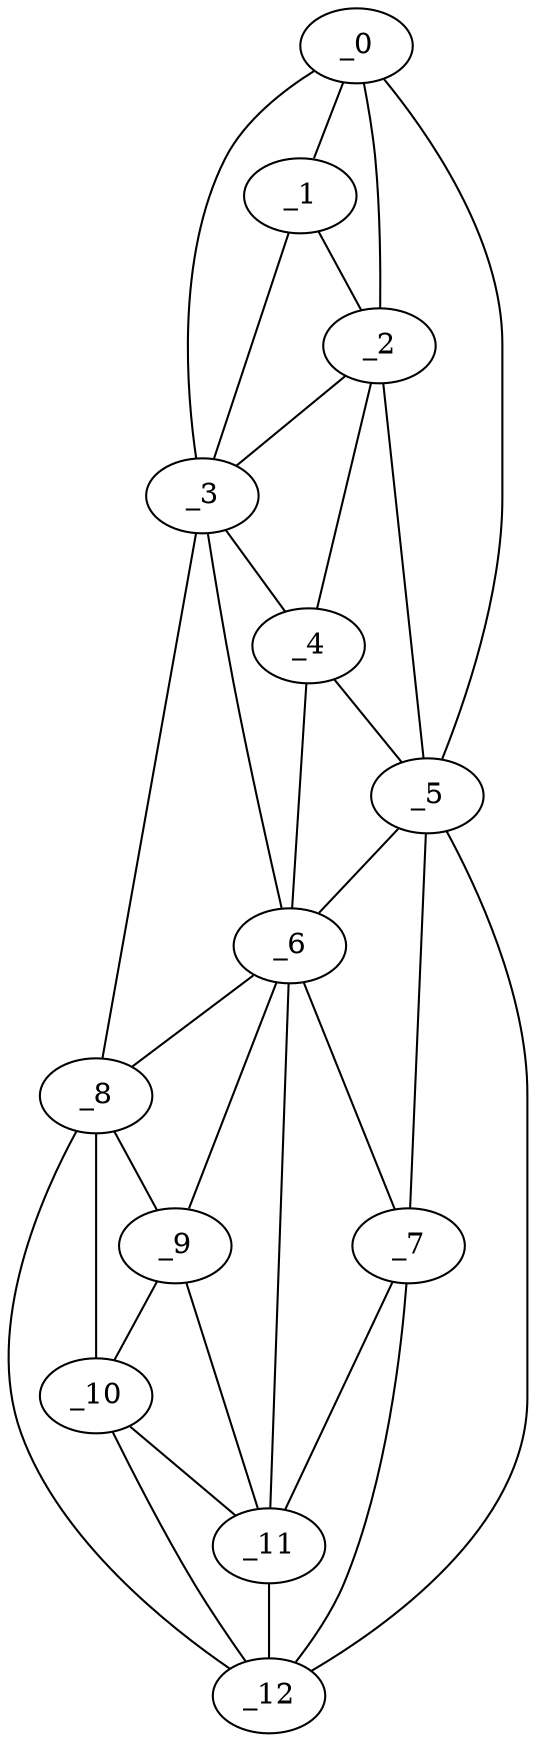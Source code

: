 graph "obj34__340.gxl" {
	_0	 [x=39,
		y=38];
	_1	 [x=48,
		y=34];
	_0 -- _1	 [valence=1];
	_2	 [x=49,
		y=38];
	_0 -- _2	 [valence=2];
	_3	 [x=54,
		y=31];
	_0 -- _3	 [valence=1];
	_5	 [x=66,
		y=76];
	_0 -- _5	 [valence=1];
	_1 -- _2	 [valence=2];
	_1 -- _3	 [valence=2];
	_2 -- _3	 [valence=2];
	_4	 [x=59,
		y=40];
	_2 -- _4	 [valence=2];
	_2 -- _5	 [valence=1];
	_3 -- _4	 [valence=2];
	_6	 [x=68,
		y=42];
	_3 -- _6	 [valence=2];
	_8	 [x=78,
		y=27];
	_3 -- _8	 [valence=1];
	_4 -- _5	 [valence=1];
	_4 -- _6	 [valence=1];
	_5 -- _6	 [valence=2];
	_7	 [x=77,
		y=70];
	_5 -- _7	 [valence=1];
	_12	 [x=124,
		y=64];
	_5 -- _12	 [valence=1];
	_6 -- _7	 [valence=2];
	_6 -- _8	 [valence=2];
	_9	 [x=84,
		y=37];
	_6 -- _9	 [valence=2];
	_11	 [x=95,
		y=54];
	_6 -- _11	 [valence=2];
	_7 -- _11	 [valence=1];
	_7 -- _12	 [valence=2];
	_8 -- _9	 [valence=1];
	_10	 [x=85,
		y=33];
	_8 -- _10	 [valence=1];
	_8 -- _12	 [valence=1];
	_9 -- _10	 [valence=2];
	_9 -- _11	 [valence=1];
	_10 -- _11	 [valence=1];
	_10 -- _12	 [valence=2];
	_11 -- _12	 [valence=2];
}
